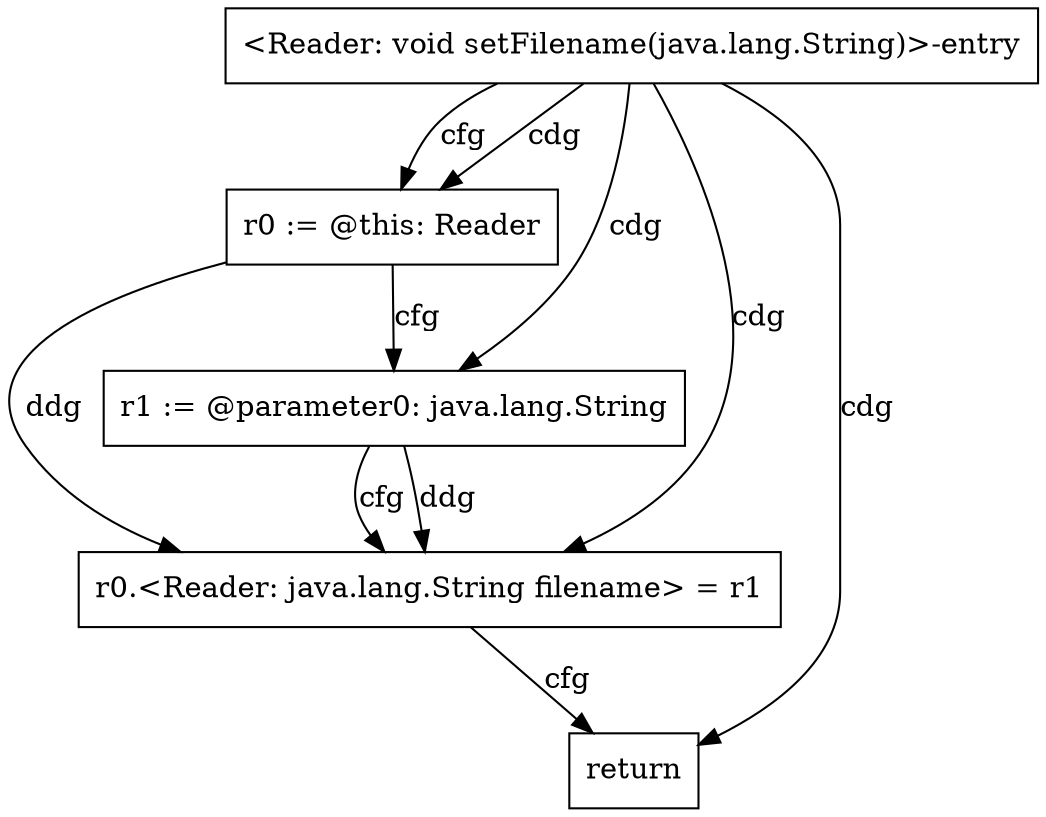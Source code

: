 digraph G1 {
    n10 [shape=rect, label="<Reader: void setFilename(java.lang.String)>-entry"];
    n11 [shape=rect, label="r0 := @this: Reader"];
    n12 [shape=rect, label="r1 := @parameter0: java.lang.String"];
    n13 [shape=rect, label="r0.<Reader: java.lang.String filename> = r1"];
    n14 [shape=rect, label="return"];
    n11->n13 [label="ddg"];
    n12->n13 [label="ddg"];
    n10->n11 [label="cfg"];
    n11->n12 [label="cfg"];
    n12->n13 [label="cfg"];
    n13->n14 [label="cfg"];
    n10->n11 [label="cdg"];
    n10->n12 [label="cdg"];
    n10->n13 [label="cdg"];
    n10->n14 [label="cdg"];
}